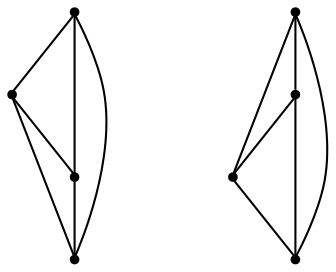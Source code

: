 graph {
  node [shape=point,comment="{\"directed\":false,\"doi\":\"10.1007/978-3-030-35802-0_7\",\"figure\":\"1 (2)\"}"]

  v0 [pos="1256.9731732238793,518.4465961876188"]
  v1 [pos="1218.5202078330651,660.7468286123483"]
  v2 [pos="1218.5202078330651,729.5776493024464"]
  v3 [pos="1182.3883468650597,494.0649654468989"]
  v4 [pos="1017.4631057465315,518.4465961876188"]
  v5 [pos="979.0101403557173,660.7468286123483"]
  v6 [pos="979.0101403557173,729.5776493024464"]
  v7 [pos="942.8762445583457,494.0649654468989"]

  v0 -- v1 [id="-1",pos="1256.9731732238793,518.4465961876188 1218.5202078330651,660.7468286123483 1218.5202078330651,660.7468286123483 1218.5202078330651,660.7468286123483"]
  v7 -- v5 [id="-3",pos="942.8762445583457,494.0649654468989 979.0101403557173,660.7468286123483 979.0101403557173,660.7468286123483 979.0101403557173,660.7468286123483"]
  v7 -- v4 [id="-6",pos="942.8762445583457,494.0649654468989 1017.4631057465315,518.4465961876188 1017.4631057465315,518.4465961876188 1017.4631057465315,518.4465961876188"]
  v1 -- v3 [id="-14",pos="1218.5202078330651,660.7468286123483 1182.3883468650597,494.0649654468989 1182.3883468650597,494.0649654468989 1182.3883468650597,494.0649654468989"]
  v1 -- v2 [id="-24",pos="1218.5202078330651,660.7468286123483 1218.5202078330651,729.5776493024464 1218.5202078330651,729.5776493024464 1218.5202078330651,729.5776493024464"]
  v7 -- v6 [id="-33",pos="942.8762445583457,494.0649654468989 979.0101403557173,729.5776493024464 979.0101403557173,729.5776493024464 979.0101403557173,729.5776493024464"]
  v2 -- v0 [id="-39",pos="1218.5202078330651,729.5776493024464 1256.9731732238793,518.4465961876188 1256.9731732238793,518.4465961876188 1256.9731732238793,518.4465961876188"]
  v3 -- v2 [id="-47",pos="1182.3883468650597,494.0649654468989 1218.5202078330651,729.5776493024464 1218.5202078330651,729.5776493024464 1218.5202078330651,729.5776493024464"]
  v3 -- v0 [id="-49",pos="1182.3883468650597,494.0649654468989 1256.9731732238793,518.4465961876188 1256.9731732238793,518.4465961876188 1256.9731732238793,518.4465961876188"]
  v4 -- v5 [id="-57",pos="1017.4631057465315,518.4465961876188 979.0101403557173,660.7468286123483 979.0101403557173,660.7468286123483 979.0101403557173,660.7468286123483"]
  v5 -- v6 [id="-67",pos="979.0101403557173,660.7468286123483 979.0101403557173,729.5776493024464 979.0101403557173,729.5776493024464 979.0101403557173,729.5776493024464"]
  v6 -- v4 [id="-74",pos="979.0101403557173,729.5776493024464 1017.4631057465315,518.4465961876188 1017.4631057465315,518.4465961876188 1017.4631057465315,518.4465961876188"]
}